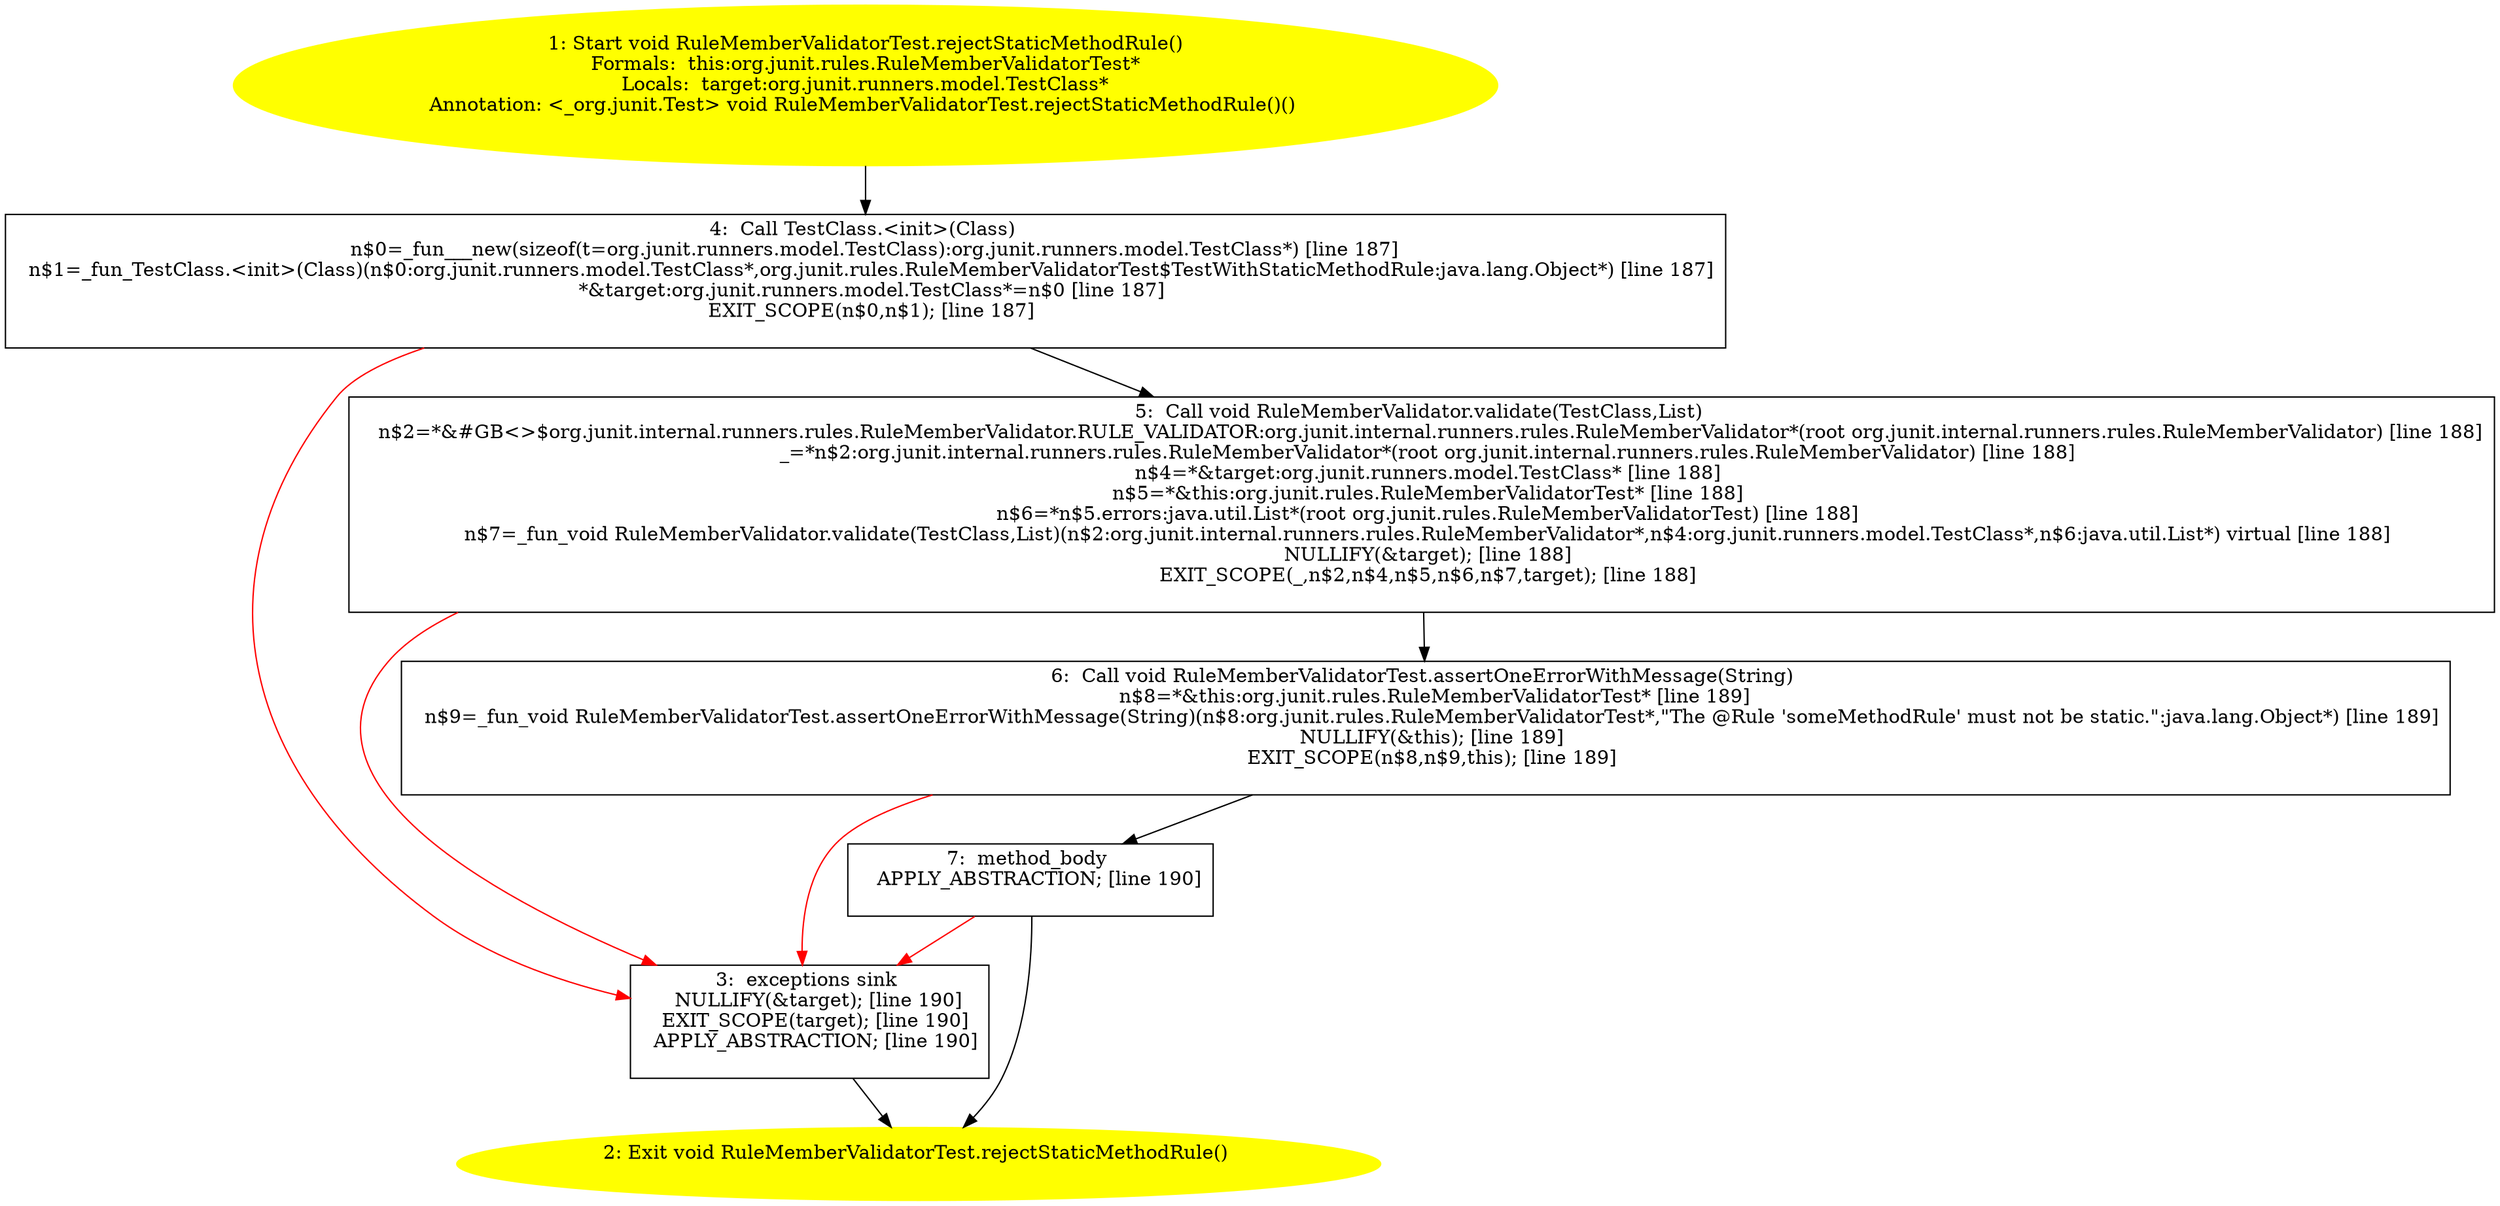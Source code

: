 /* @generated */
digraph cfg {
"org.junit.rules.RuleMemberValidatorTest.rejectStaticMethodRule():void.bcc460e817c7bb7dcfdd8417fc1ae1f6_1" [label="1: Start void RuleMemberValidatorTest.rejectStaticMethodRule()\nFormals:  this:org.junit.rules.RuleMemberValidatorTest*\nLocals:  target:org.junit.runners.model.TestClass*\nAnnotation: <_org.junit.Test> void RuleMemberValidatorTest.rejectStaticMethodRule()() \n  " color=yellow style=filled]
	

	 "org.junit.rules.RuleMemberValidatorTest.rejectStaticMethodRule():void.bcc460e817c7bb7dcfdd8417fc1ae1f6_1" -> "org.junit.rules.RuleMemberValidatorTest.rejectStaticMethodRule():void.bcc460e817c7bb7dcfdd8417fc1ae1f6_4" ;
"org.junit.rules.RuleMemberValidatorTest.rejectStaticMethodRule():void.bcc460e817c7bb7dcfdd8417fc1ae1f6_2" [label="2: Exit void RuleMemberValidatorTest.rejectStaticMethodRule() \n  " color=yellow style=filled]
	

"org.junit.rules.RuleMemberValidatorTest.rejectStaticMethodRule():void.bcc460e817c7bb7dcfdd8417fc1ae1f6_3" [label="3:  exceptions sink \n   NULLIFY(&target); [line 190]\n  EXIT_SCOPE(target); [line 190]\n  APPLY_ABSTRACTION; [line 190]\n " shape="box"]
	

	 "org.junit.rules.RuleMemberValidatorTest.rejectStaticMethodRule():void.bcc460e817c7bb7dcfdd8417fc1ae1f6_3" -> "org.junit.rules.RuleMemberValidatorTest.rejectStaticMethodRule():void.bcc460e817c7bb7dcfdd8417fc1ae1f6_2" ;
"org.junit.rules.RuleMemberValidatorTest.rejectStaticMethodRule():void.bcc460e817c7bb7dcfdd8417fc1ae1f6_4" [label="4:  Call TestClass.<init>(Class) \n   n$0=_fun___new(sizeof(t=org.junit.runners.model.TestClass):org.junit.runners.model.TestClass*) [line 187]\n  n$1=_fun_TestClass.<init>(Class)(n$0:org.junit.runners.model.TestClass*,org.junit.rules.RuleMemberValidatorTest$TestWithStaticMethodRule:java.lang.Object*) [line 187]\n  *&target:org.junit.runners.model.TestClass*=n$0 [line 187]\n  EXIT_SCOPE(n$0,n$1); [line 187]\n " shape="box"]
	

	 "org.junit.rules.RuleMemberValidatorTest.rejectStaticMethodRule():void.bcc460e817c7bb7dcfdd8417fc1ae1f6_4" -> "org.junit.rules.RuleMemberValidatorTest.rejectStaticMethodRule():void.bcc460e817c7bb7dcfdd8417fc1ae1f6_5" ;
	 "org.junit.rules.RuleMemberValidatorTest.rejectStaticMethodRule():void.bcc460e817c7bb7dcfdd8417fc1ae1f6_4" -> "org.junit.rules.RuleMemberValidatorTest.rejectStaticMethodRule():void.bcc460e817c7bb7dcfdd8417fc1ae1f6_3" [color="red" ];
"org.junit.rules.RuleMemberValidatorTest.rejectStaticMethodRule():void.bcc460e817c7bb7dcfdd8417fc1ae1f6_5" [label="5:  Call void RuleMemberValidator.validate(TestClass,List) \n   n$2=*&#GB<>$org.junit.internal.runners.rules.RuleMemberValidator.RULE_VALIDATOR:org.junit.internal.runners.rules.RuleMemberValidator*(root org.junit.internal.runners.rules.RuleMemberValidator) [line 188]\n  _=*n$2:org.junit.internal.runners.rules.RuleMemberValidator*(root org.junit.internal.runners.rules.RuleMemberValidator) [line 188]\n  n$4=*&target:org.junit.runners.model.TestClass* [line 188]\n  n$5=*&this:org.junit.rules.RuleMemberValidatorTest* [line 188]\n  n$6=*n$5.errors:java.util.List*(root org.junit.rules.RuleMemberValidatorTest) [line 188]\n  n$7=_fun_void RuleMemberValidator.validate(TestClass,List)(n$2:org.junit.internal.runners.rules.RuleMemberValidator*,n$4:org.junit.runners.model.TestClass*,n$6:java.util.List*) virtual [line 188]\n  NULLIFY(&target); [line 188]\n  EXIT_SCOPE(_,n$2,n$4,n$5,n$6,n$7,target); [line 188]\n " shape="box"]
	

	 "org.junit.rules.RuleMemberValidatorTest.rejectStaticMethodRule():void.bcc460e817c7bb7dcfdd8417fc1ae1f6_5" -> "org.junit.rules.RuleMemberValidatorTest.rejectStaticMethodRule():void.bcc460e817c7bb7dcfdd8417fc1ae1f6_6" ;
	 "org.junit.rules.RuleMemberValidatorTest.rejectStaticMethodRule():void.bcc460e817c7bb7dcfdd8417fc1ae1f6_5" -> "org.junit.rules.RuleMemberValidatorTest.rejectStaticMethodRule():void.bcc460e817c7bb7dcfdd8417fc1ae1f6_3" [color="red" ];
"org.junit.rules.RuleMemberValidatorTest.rejectStaticMethodRule():void.bcc460e817c7bb7dcfdd8417fc1ae1f6_6" [label="6:  Call void RuleMemberValidatorTest.assertOneErrorWithMessage(String) \n   n$8=*&this:org.junit.rules.RuleMemberValidatorTest* [line 189]\n  n$9=_fun_void RuleMemberValidatorTest.assertOneErrorWithMessage(String)(n$8:org.junit.rules.RuleMemberValidatorTest*,\"The @Rule 'someMethodRule' must not be static.\":java.lang.Object*) [line 189]\n  NULLIFY(&this); [line 189]\n  EXIT_SCOPE(n$8,n$9,this); [line 189]\n " shape="box"]
	

	 "org.junit.rules.RuleMemberValidatorTest.rejectStaticMethodRule():void.bcc460e817c7bb7dcfdd8417fc1ae1f6_6" -> "org.junit.rules.RuleMemberValidatorTest.rejectStaticMethodRule():void.bcc460e817c7bb7dcfdd8417fc1ae1f6_7" ;
	 "org.junit.rules.RuleMemberValidatorTest.rejectStaticMethodRule():void.bcc460e817c7bb7dcfdd8417fc1ae1f6_6" -> "org.junit.rules.RuleMemberValidatorTest.rejectStaticMethodRule():void.bcc460e817c7bb7dcfdd8417fc1ae1f6_3" [color="red" ];
"org.junit.rules.RuleMemberValidatorTest.rejectStaticMethodRule():void.bcc460e817c7bb7dcfdd8417fc1ae1f6_7" [label="7:  method_body \n   APPLY_ABSTRACTION; [line 190]\n " shape="box"]
	

	 "org.junit.rules.RuleMemberValidatorTest.rejectStaticMethodRule():void.bcc460e817c7bb7dcfdd8417fc1ae1f6_7" -> "org.junit.rules.RuleMemberValidatorTest.rejectStaticMethodRule():void.bcc460e817c7bb7dcfdd8417fc1ae1f6_2" ;
	 "org.junit.rules.RuleMemberValidatorTest.rejectStaticMethodRule():void.bcc460e817c7bb7dcfdd8417fc1ae1f6_7" -> "org.junit.rules.RuleMemberValidatorTest.rejectStaticMethodRule():void.bcc460e817c7bb7dcfdd8417fc1ae1f6_3" [color="red" ];
}
